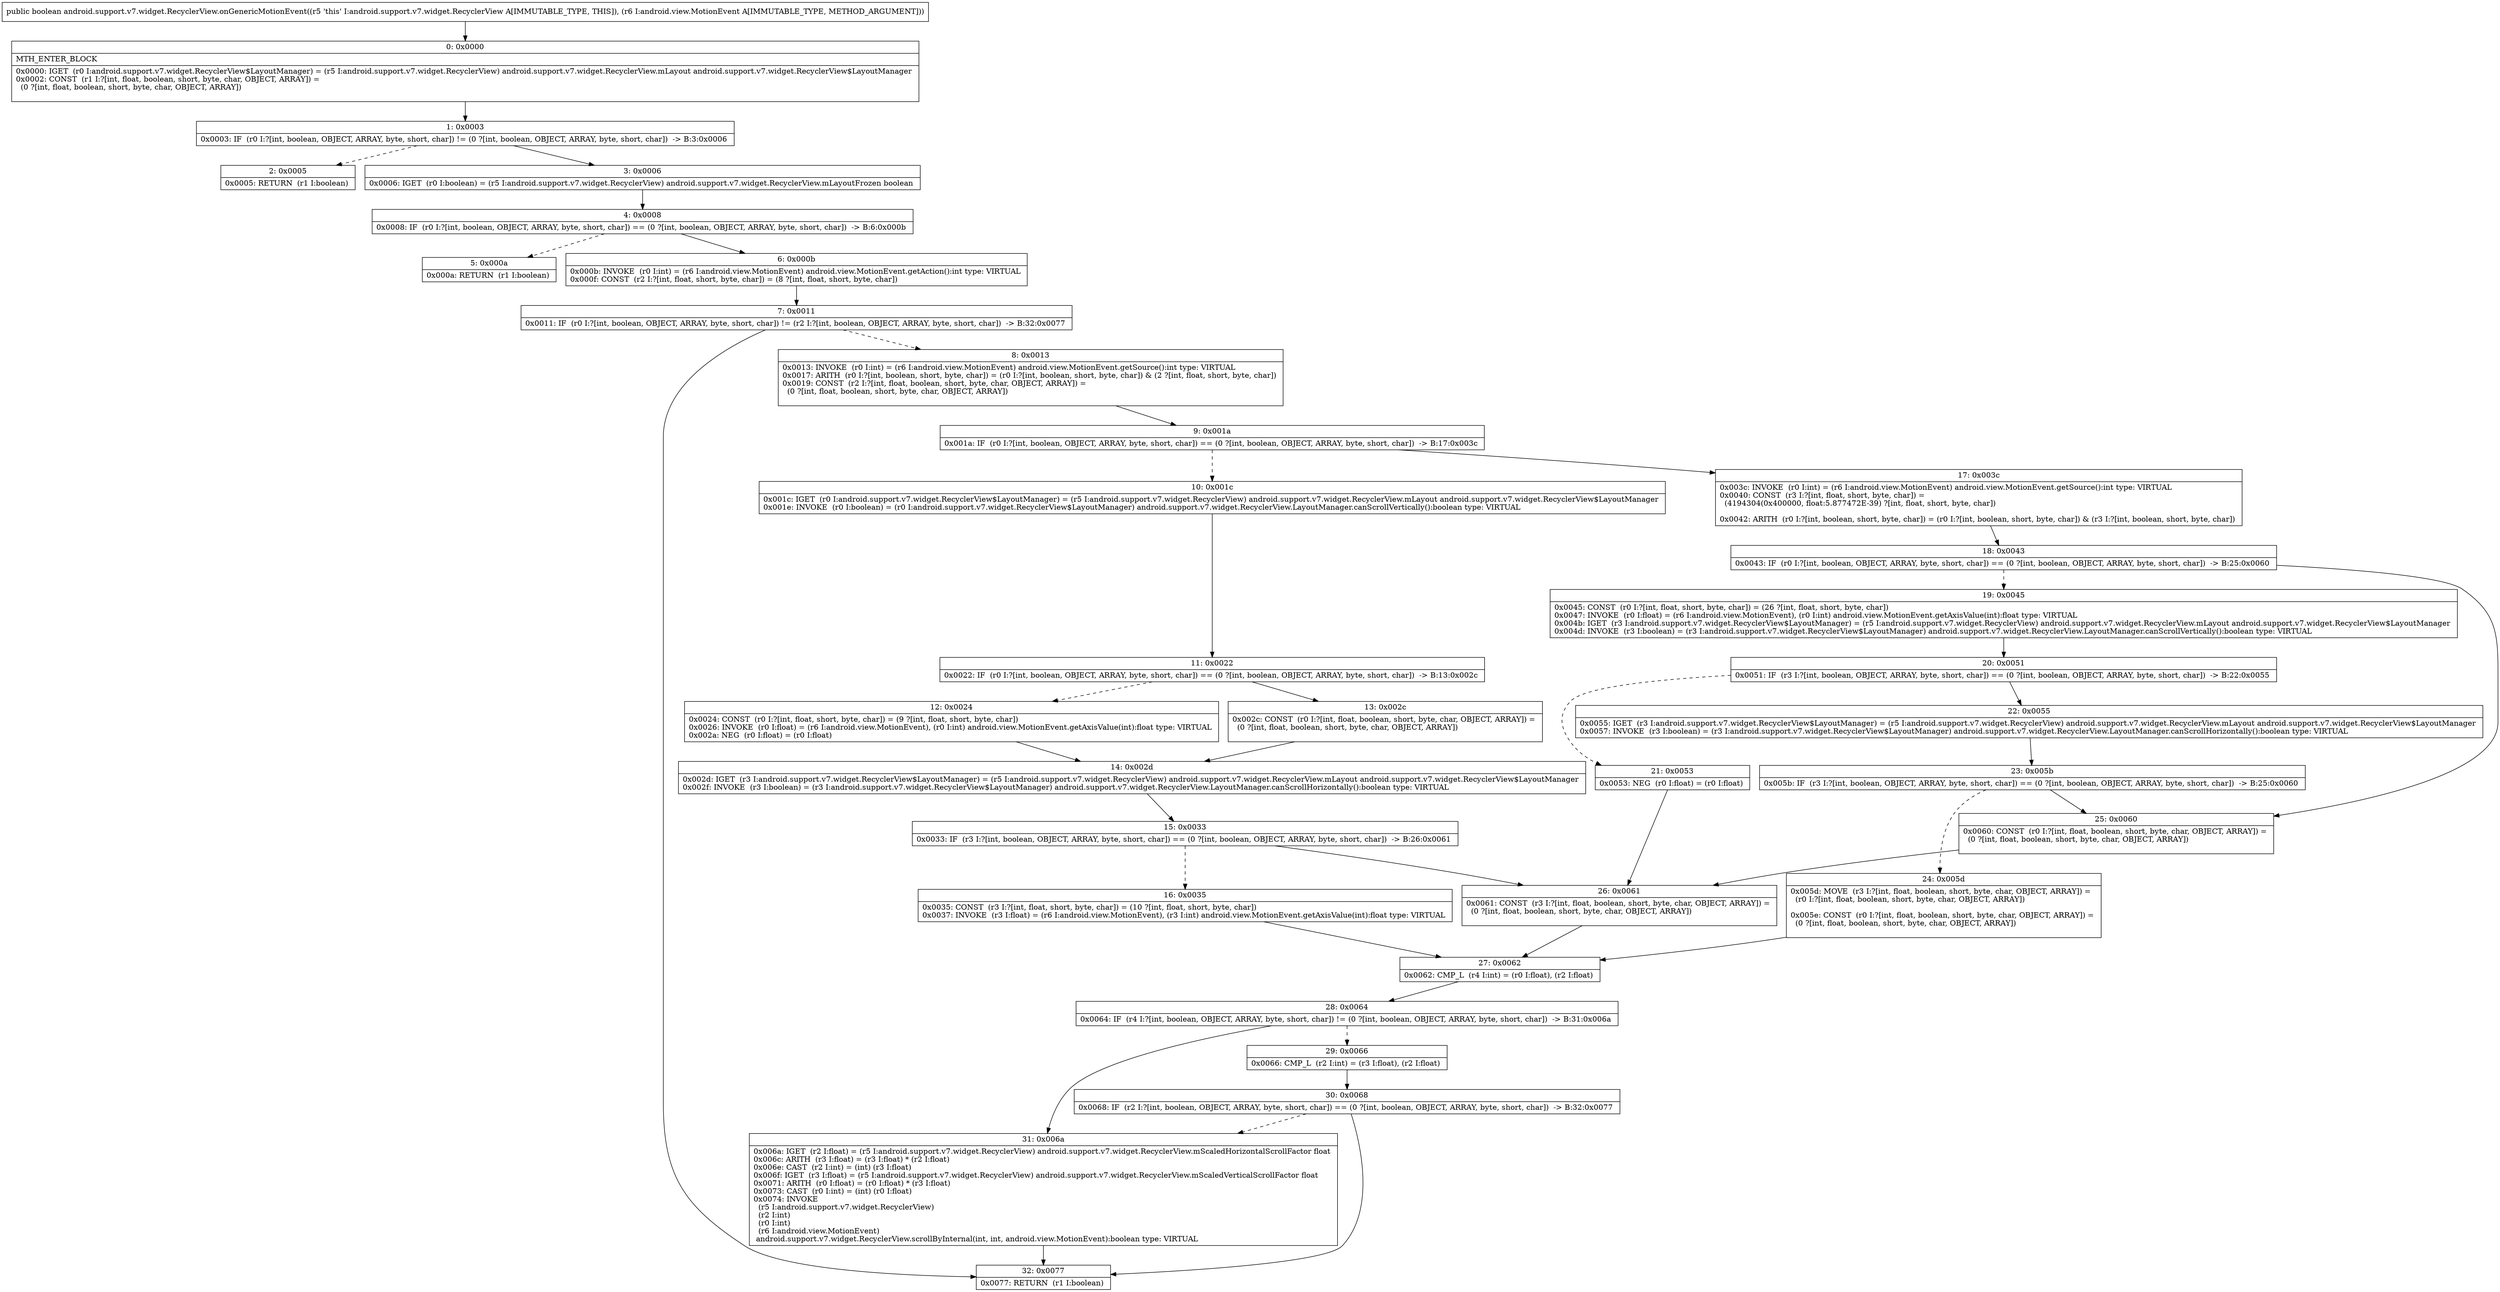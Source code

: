 digraph "CFG forandroid.support.v7.widget.RecyclerView.onGenericMotionEvent(Landroid\/view\/MotionEvent;)Z" {
Node_0 [shape=record,label="{0\:\ 0x0000|MTH_ENTER_BLOCK\l|0x0000: IGET  (r0 I:android.support.v7.widget.RecyclerView$LayoutManager) = (r5 I:android.support.v7.widget.RecyclerView) android.support.v7.widget.RecyclerView.mLayout android.support.v7.widget.RecyclerView$LayoutManager \l0x0002: CONST  (r1 I:?[int, float, boolean, short, byte, char, OBJECT, ARRAY]) = \l  (0 ?[int, float, boolean, short, byte, char, OBJECT, ARRAY])\l \l}"];
Node_1 [shape=record,label="{1\:\ 0x0003|0x0003: IF  (r0 I:?[int, boolean, OBJECT, ARRAY, byte, short, char]) != (0 ?[int, boolean, OBJECT, ARRAY, byte, short, char])  \-\> B:3:0x0006 \l}"];
Node_2 [shape=record,label="{2\:\ 0x0005|0x0005: RETURN  (r1 I:boolean) \l}"];
Node_3 [shape=record,label="{3\:\ 0x0006|0x0006: IGET  (r0 I:boolean) = (r5 I:android.support.v7.widget.RecyclerView) android.support.v7.widget.RecyclerView.mLayoutFrozen boolean \l}"];
Node_4 [shape=record,label="{4\:\ 0x0008|0x0008: IF  (r0 I:?[int, boolean, OBJECT, ARRAY, byte, short, char]) == (0 ?[int, boolean, OBJECT, ARRAY, byte, short, char])  \-\> B:6:0x000b \l}"];
Node_5 [shape=record,label="{5\:\ 0x000a|0x000a: RETURN  (r1 I:boolean) \l}"];
Node_6 [shape=record,label="{6\:\ 0x000b|0x000b: INVOKE  (r0 I:int) = (r6 I:android.view.MotionEvent) android.view.MotionEvent.getAction():int type: VIRTUAL \l0x000f: CONST  (r2 I:?[int, float, short, byte, char]) = (8 ?[int, float, short, byte, char]) \l}"];
Node_7 [shape=record,label="{7\:\ 0x0011|0x0011: IF  (r0 I:?[int, boolean, OBJECT, ARRAY, byte, short, char]) != (r2 I:?[int, boolean, OBJECT, ARRAY, byte, short, char])  \-\> B:32:0x0077 \l}"];
Node_8 [shape=record,label="{8\:\ 0x0013|0x0013: INVOKE  (r0 I:int) = (r6 I:android.view.MotionEvent) android.view.MotionEvent.getSource():int type: VIRTUAL \l0x0017: ARITH  (r0 I:?[int, boolean, short, byte, char]) = (r0 I:?[int, boolean, short, byte, char]) & (2 ?[int, float, short, byte, char]) \l0x0019: CONST  (r2 I:?[int, float, boolean, short, byte, char, OBJECT, ARRAY]) = \l  (0 ?[int, float, boolean, short, byte, char, OBJECT, ARRAY])\l \l}"];
Node_9 [shape=record,label="{9\:\ 0x001a|0x001a: IF  (r0 I:?[int, boolean, OBJECT, ARRAY, byte, short, char]) == (0 ?[int, boolean, OBJECT, ARRAY, byte, short, char])  \-\> B:17:0x003c \l}"];
Node_10 [shape=record,label="{10\:\ 0x001c|0x001c: IGET  (r0 I:android.support.v7.widget.RecyclerView$LayoutManager) = (r5 I:android.support.v7.widget.RecyclerView) android.support.v7.widget.RecyclerView.mLayout android.support.v7.widget.RecyclerView$LayoutManager \l0x001e: INVOKE  (r0 I:boolean) = (r0 I:android.support.v7.widget.RecyclerView$LayoutManager) android.support.v7.widget.RecyclerView.LayoutManager.canScrollVertically():boolean type: VIRTUAL \l}"];
Node_11 [shape=record,label="{11\:\ 0x0022|0x0022: IF  (r0 I:?[int, boolean, OBJECT, ARRAY, byte, short, char]) == (0 ?[int, boolean, OBJECT, ARRAY, byte, short, char])  \-\> B:13:0x002c \l}"];
Node_12 [shape=record,label="{12\:\ 0x0024|0x0024: CONST  (r0 I:?[int, float, short, byte, char]) = (9 ?[int, float, short, byte, char]) \l0x0026: INVOKE  (r0 I:float) = (r6 I:android.view.MotionEvent), (r0 I:int) android.view.MotionEvent.getAxisValue(int):float type: VIRTUAL \l0x002a: NEG  (r0 I:float) = (r0 I:float) \l}"];
Node_13 [shape=record,label="{13\:\ 0x002c|0x002c: CONST  (r0 I:?[int, float, boolean, short, byte, char, OBJECT, ARRAY]) = \l  (0 ?[int, float, boolean, short, byte, char, OBJECT, ARRAY])\l \l}"];
Node_14 [shape=record,label="{14\:\ 0x002d|0x002d: IGET  (r3 I:android.support.v7.widget.RecyclerView$LayoutManager) = (r5 I:android.support.v7.widget.RecyclerView) android.support.v7.widget.RecyclerView.mLayout android.support.v7.widget.RecyclerView$LayoutManager \l0x002f: INVOKE  (r3 I:boolean) = (r3 I:android.support.v7.widget.RecyclerView$LayoutManager) android.support.v7.widget.RecyclerView.LayoutManager.canScrollHorizontally():boolean type: VIRTUAL \l}"];
Node_15 [shape=record,label="{15\:\ 0x0033|0x0033: IF  (r3 I:?[int, boolean, OBJECT, ARRAY, byte, short, char]) == (0 ?[int, boolean, OBJECT, ARRAY, byte, short, char])  \-\> B:26:0x0061 \l}"];
Node_16 [shape=record,label="{16\:\ 0x0035|0x0035: CONST  (r3 I:?[int, float, short, byte, char]) = (10 ?[int, float, short, byte, char]) \l0x0037: INVOKE  (r3 I:float) = (r6 I:android.view.MotionEvent), (r3 I:int) android.view.MotionEvent.getAxisValue(int):float type: VIRTUAL \l}"];
Node_17 [shape=record,label="{17\:\ 0x003c|0x003c: INVOKE  (r0 I:int) = (r6 I:android.view.MotionEvent) android.view.MotionEvent.getSource():int type: VIRTUAL \l0x0040: CONST  (r3 I:?[int, float, short, byte, char]) = \l  (4194304(0x400000, float:5.877472E\-39) ?[int, float, short, byte, char])\l \l0x0042: ARITH  (r0 I:?[int, boolean, short, byte, char]) = (r0 I:?[int, boolean, short, byte, char]) & (r3 I:?[int, boolean, short, byte, char]) \l}"];
Node_18 [shape=record,label="{18\:\ 0x0043|0x0043: IF  (r0 I:?[int, boolean, OBJECT, ARRAY, byte, short, char]) == (0 ?[int, boolean, OBJECT, ARRAY, byte, short, char])  \-\> B:25:0x0060 \l}"];
Node_19 [shape=record,label="{19\:\ 0x0045|0x0045: CONST  (r0 I:?[int, float, short, byte, char]) = (26 ?[int, float, short, byte, char]) \l0x0047: INVOKE  (r0 I:float) = (r6 I:android.view.MotionEvent), (r0 I:int) android.view.MotionEvent.getAxisValue(int):float type: VIRTUAL \l0x004b: IGET  (r3 I:android.support.v7.widget.RecyclerView$LayoutManager) = (r5 I:android.support.v7.widget.RecyclerView) android.support.v7.widget.RecyclerView.mLayout android.support.v7.widget.RecyclerView$LayoutManager \l0x004d: INVOKE  (r3 I:boolean) = (r3 I:android.support.v7.widget.RecyclerView$LayoutManager) android.support.v7.widget.RecyclerView.LayoutManager.canScrollVertically():boolean type: VIRTUAL \l}"];
Node_20 [shape=record,label="{20\:\ 0x0051|0x0051: IF  (r3 I:?[int, boolean, OBJECT, ARRAY, byte, short, char]) == (0 ?[int, boolean, OBJECT, ARRAY, byte, short, char])  \-\> B:22:0x0055 \l}"];
Node_21 [shape=record,label="{21\:\ 0x0053|0x0053: NEG  (r0 I:float) = (r0 I:float) \l}"];
Node_22 [shape=record,label="{22\:\ 0x0055|0x0055: IGET  (r3 I:android.support.v7.widget.RecyclerView$LayoutManager) = (r5 I:android.support.v7.widget.RecyclerView) android.support.v7.widget.RecyclerView.mLayout android.support.v7.widget.RecyclerView$LayoutManager \l0x0057: INVOKE  (r3 I:boolean) = (r3 I:android.support.v7.widget.RecyclerView$LayoutManager) android.support.v7.widget.RecyclerView.LayoutManager.canScrollHorizontally():boolean type: VIRTUAL \l}"];
Node_23 [shape=record,label="{23\:\ 0x005b|0x005b: IF  (r3 I:?[int, boolean, OBJECT, ARRAY, byte, short, char]) == (0 ?[int, boolean, OBJECT, ARRAY, byte, short, char])  \-\> B:25:0x0060 \l}"];
Node_24 [shape=record,label="{24\:\ 0x005d|0x005d: MOVE  (r3 I:?[int, float, boolean, short, byte, char, OBJECT, ARRAY]) = \l  (r0 I:?[int, float, boolean, short, byte, char, OBJECT, ARRAY])\l \l0x005e: CONST  (r0 I:?[int, float, boolean, short, byte, char, OBJECT, ARRAY]) = \l  (0 ?[int, float, boolean, short, byte, char, OBJECT, ARRAY])\l \l}"];
Node_25 [shape=record,label="{25\:\ 0x0060|0x0060: CONST  (r0 I:?[int, float, boolean, short, byte, char, OBJECT, ARRAY]) = \l  (0 ?[int, float, boolean, short, byte, char, OBJECT, ARRAY])\l \l}"];
Node_26 [shape=record,label="{26\:\ 0x0061|0x0061: CONST  (r3 I:?[int, float, boolean, short, byte, char, OBJECT, ARRAY]) = \l  (0 ?[int, float, boolean, short, byte, char, OBJECT, ARRAY])\l \l}"];
Node_27 [shape=record,label="{27\:\ 0x0062|0x0062: CMP_L  (r4 I:int) = (r0 I:float), (r2 I:float) \l}"];
Node_28 [shape=record,label="{28\:\ 0x0064|0x0064: IF  (r4 I:?[int, boolean, OBJECT, ARRAY, byte, short, char]) != (0 ?[int, boolean, OBJECT, ARRAY, byte, short, char])  \-\> B:31:0x006a \l}"];
Node_29 [shape=record,label="{29\:\ 0x0066|0x0066: CMP_L  (r2 I:int) = (r3 I:float), (r2 I:float) \l}"];
Node_30 [shape=record,label="{30\:\ 0x0068|0x0068: IF  (r2 I:?[int, boolean, OBJECT, ARRAY, byte, short, char]) == (0 ?[int, boolean, OBJECT, ARRAY, byte, short, char])  \-\> B:32:0x0077 \l}"];
Node_31 [shape=record,label="{31\:\ 0x006a|0x006a: IGET  (r2 I:float) = (r5 I:android.support.v7.widget.RecyclerView) android.support.v7.widget.RecyclerView.mScaledHorizontalScrollFactor float \l0x006c: ARITH  (r3 I:float) = (r3 I:float) * (r2 I:float) \l0x006e: CAST  (r2 I:int) = (int) (r3 I:float) \l0x006f: IGET  (r3 I:float) = (r5 I:android.support.v7.widget.RecyclerView) android.support.v7.widget.RecyclerView.mScaledVerticalScrollFactor float \l0x0071: ARITH  (r0 I:float) = (r0 I:float) * (r3 I:float) \l0x0073: CAST  (r0 I:int) = (int) (r0 I:float) \l0x0074: INVOKE  \l  (r5 I:android.support.v7.widget.RecyclerView)\l  (r2 I:int)\l  (r0 I:int)\l  (r6 I:android.view.MotionEvent)\l android.support.v7.widget.RecyclerView.scrollByInternal(int, int, android.view.MotionEvent):boolean type: VIRTUAL \l}"];
Node_32 [shape=record,label="{32\:\ 0x0077|0x0077: RETURN  (r1 I:boolean) \l}"];
MethodNode[shape=record,label="{public boolean android.support.v7.widget.RecyclerView.onGenericMotionEvent((r5 'this' I:android.support.v7.widget.RecyclerView A[IMMUTABLE_TYPE, THIS]), (r6 I:android.view.MotionEvent A[IMMUTABLE_TYPE, METHOD_ARGUMENT])) }"];
MethodNode -> Node_0;
Node_0 -> Node_1;
Node_1 -> Node_2[style=dashed];
Node_1 -> Node_3;
Node_3 -> Node_4;
Node_4 -> Node_5[style=dashed];
Node_4 -> Node_6;
Node_6 -> Node_7;
Node_7 -> Node_8[style=dashed];
Node_7 -> Node_32;
Node_8 -> Node_9;
Node_9 -> Node_10[style=dashed];
Node_9 -> Node_17;
Node_10 -> Node_11;
Node_11 -> Node_12[style=dashed];
Node_11 -> Node_13;
Node_12 -> Node_14;
Node_13 -> Node_14;
Node_14 -> Node_15;
Node_15 -> Node_16[style=dashed];
Node_15 -> Node_26;
Node_16 -> Node_27;
Node_17 -> Node_18;
Node_18 -> Node_19[style=dashed];
Node_18 -> Node_25;
Node_19 -> Node_20;
Node_20 -> Node_21[style=dashed];
Node_20 -> Node_22;
Node_21 -> Node_26;
Node_22 -> Node_23;
Node_23 -> Node_24[style=dashed];
Node_23 -> Node_25;
Node_24 -> Node_27;
Node_25 -> Node_26;
Node_26 -> Node_27;
Node_27 -> Node_28;
Node_28 -> Node_29[style=dashed];
Node_28 -> Node_31;
Node_29 -> Node_30;
Node_30 -> Node_31[style=dashed];
Node_30 -> Node_32;
Node_31 -> Node_32;
}

